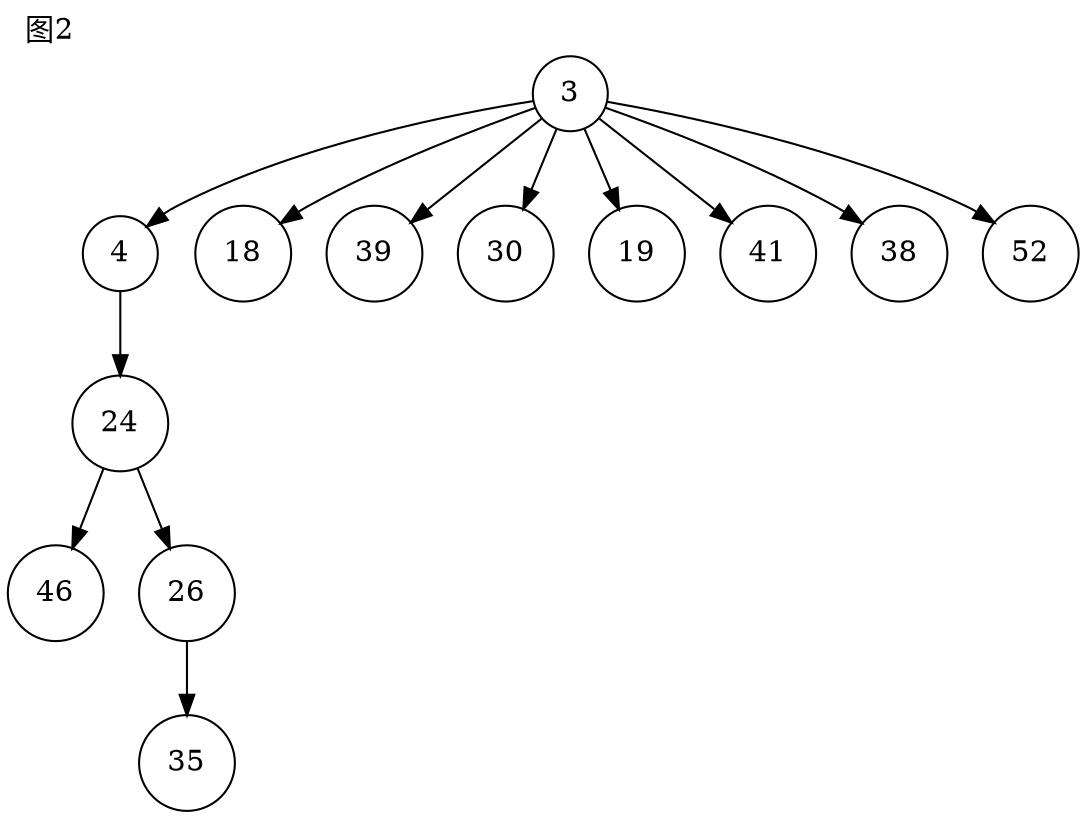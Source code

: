digraph g{
node[shape=circle];
label="图2";
labeljust=l;
labelloc=t;
n13[label=3];
n14[label=4];
n13->n14;
n15[label=18];
n13->n15;
n16[label=39];
n13->n16;
n17[label=30];
n13->n17;
n18[label=19];
n13->n18;
n19[label=41];
n13->n19;
n20[label=38];
n13->n20;
n21[label=52];
n13->n21;
n22[label=24];
n14->n22;
n23[label=46];
n22->n23;
n24[label=26];
n22->n24;
n25[label=35];
n24->n25;
}
